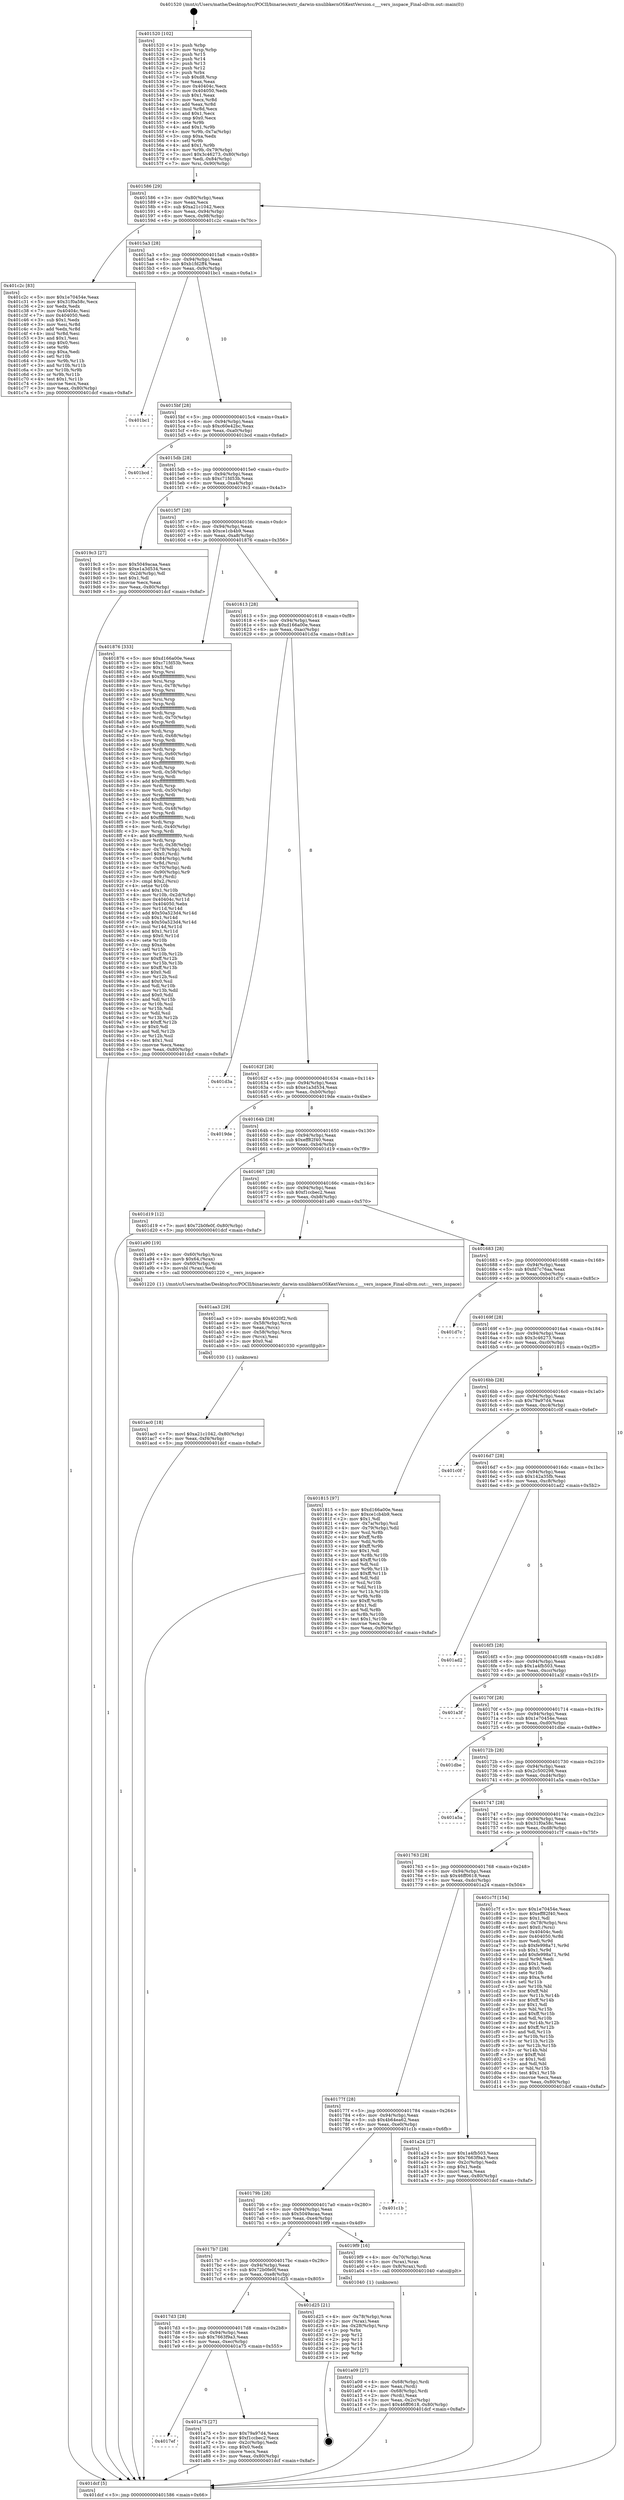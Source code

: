 digraph "0x401520" {
  label = "0x401520 (/mnt/c/Users/mathe/Desktop/tcc/POCII/binaries/extr_darwin-xnulibkernOSKextVersion.c___vers_isspace_Final-ollvm.out::main(0))"
  labelloc = "t"
  node[shape=record]

  Entry [label="",width=0.3,height=0.3,shape=circle,fillcolor=black,style=filled]
  "0x401586" [label="{
     0x401586 [29]\l
     | [instrs]\l
     &nbsp;&nbsp;0x401586 \<+3\>: mov -0x80(%rbp),%eax\l
     &nbsp;&nbsp;0x401589 \<+2\>: mov %eax,%ecx\l
     &nbsp;&nbsp;0x40158b \<+6\>: sub $0xa21c1042,%ecx\l
     &nbsp;&nbsp;0x401591 \<+6\>: mov %eax,-0x94(%rbp)\l
     &nbsp;&nbsp;0x401597 \<+6\>: mov %ecx,-0x98(%rbp)\l
     &nbsp;&nbsp;0x40159d \<+6\>: je 0000000000401c2c \<main+0x70c\>\l
  }"]
  "0x401c2c" [label="{
     0x401c2c [83]\l
     | [instrs]\l
     &nbsp;&nbsp;0x401c2c \<+5\>: mov $0x1e70454e,%eax\l
     &nbsp;&nbsp;0x401c31 \<+5\>: mov $0x31f0a58c,%ecx\l
     &nbsp;&nbsp;0x401c36 \<+2\>: xor %edx,%edx\l
     &nbsp;&nbsp;0x401c38 \<+7\>: mov 0x40404c,%esi\l
     &nbsp;&nbsp;0x401c3f \<+7\>: mov 0x404050,%edi\l
     &nbsp;&nbsp;0x401c46 \<+3\>: sub $0x1,%edx\l
     &nbsp;&nbsp;0x401c49 \<+3\>: mov %esi,%r8d\l
     &nbsp;&nbsp;0x401c4c \<+3\>: add %edx,%r8d\l
     &nbsp;&nbsp;0x401c4f \<+4\>: imul %r8d,%esi\l
     &nbsp;&nbsp;0x401c53 \<+3\>: and $0x1,%esi\l
     &nbsp;&nbsp;0x401c56 \<+3\>: cmp $0x0,%esi\l
     &nbsp;&nbsp;0x401c59 \<+4\>: sete %r9b\l
     &nbsp;&nbsp;0x401c5d \<+3\>: cmp $0xa,%edi\l
     &nbsp;&nbsp;0x401c60 \<+4\>: setl %r10b\l
     &nbsp;&nbsp;0x401c64 \<+3\>: mov %r9b,%r11b\l
     &nbsp;&nbsp;0x401c67 \<+3\>: and %r10b,%r11b\l
     &nbsp;&nbsp;0x401c6a \<+3\>: xor %r10b,%r9b\l
     &nbsp;&nbsp;0x401c6d \<+3\>: or %r9b,%r11b\l
     &nbsp;&nbsp;0x401c70 \<+4\>: test $0x1,%r11b\l
     &nbsp;&nbsp;0x401c74 \<+3\>: cmovne %ecx,%eax\l
     &nbsp;&nbsp;0x401c77 \<+3\>: mov %eax,-0x80(%rbp)\l
     &nbsp;&nbsp;0x401c7a \<+5\>: jmp 0000000000401dcf \<main+0x8af\>\l
  }"]
  "0x4015a3" [label="{
     0x4015a3 [28]\l
     | [instrs]\l
     &nbsp;&nbsp;0x4015a3 \<+5\>: jmp 00000000004015a8 \<main+0x88\>\l
     &nbsp;&nbsp;0x4015a8 \<+6\>: mov -0x94(%rbp),%eax\l
     &nbsp;&nbsp;0x4015ae \<+5\>: sub $0xb1fd2ff4,%eax\l
     &nbsp;&nbsp;0x4015b3 \<+6\>: mov %eax,-0x9c(%rbp)\l
     &nbsp;&nbsp;0x4015b9 \<+6\>: je 0000000000401bc1 \<main+0x6a1\>\l
  }"]
  Exit [label="",width=0.3,height=0.3,shape=circle,fillcolor=black,style=filled,peripheries=2]
  "0x401bc1" [label="{
     0x401bc1\l
  }", style=dashed]
  "0x4015bf" [label="{
     0x4015bf [28]\l
     | [instrs]\l
     &nbsp;&nbsp;0x4015bf \<+5\>: jmp 00000000004015c4 \<main+0xa4\>\l
     &nbsp;&nbsp;0x4015c4 \<+6\>: mov -0x94(%rbp),%eax\l
     &nbsp;&nbsp;0x4015ca \<+5\>: sub $0xc60e42bc,%eax\l
     &nbsp;&nbsp;0x4015cf \<+6\>: mov %eax,-0xa0(%rbp)\l
     &nbsp;&nbsp;0x4015d5 \<+6\>: je 0000000000401bcd \<main+0x6ad\>\l
  }"]
  "0x401ac0" [label="{
     0x401ac0 [18]\l
     | [instrs]\l
     &nbsp;&nbsp;0x401ac0 \<+7\>: movl $0xa21c1042,-0x80(%rbp)\l
     &nbsp;&nbsp;0x401ac7 \<+6\>: mov %eax,-0xf4(%rbp)\l
     &nbsp;&nbsp;0x401acd \<+5\>: jmp 0000000000401dcf \<main+0x8af\>\l
  }"]
  "0x401bcd" [label="{
     0x401bcd\l
  }", style=dashed]
  "0x4015db" [label="{
     0x4015db [28]\l
     | [instrs]\l
     &nbsp;&nbsp;0x4015db \<+5\>: jmp 00000000004015e0 \<main+0xc0\>\l
     &nbsp;&nbsp;0x4015e0 \<+6\>: mov -0x94(%rbp),%eax\l
     &nbsp;&nbsp;0x4015e6 \<+5\>: sub $0xc71fd53b,%eax\l
     &nbsp;&nbsp;0x4015eb \<+6\>: mov %eax,-0xa4(%rbp)\l
     &nbsp;&nbsp;0x4015f1 \<+6\>: je 00000000004019c3 \<main+0x4a3\>\l
  }"]
  "0x401aa3" [label="{
     0x401aa3 [29]\l
     | [instrs]\l
     &nbsp;&nbsp;0x401aa3 \<+10\>: movabs $0x4020f2,%rdi\l
     &nbsp;&nbsp;0x401aad \<+4\>: mov -0x58(%rbp),%rcx\l
     &nbsp;&nbsp;0x401ab1 \<+2\>: mov %eax,(%rcx)\l
     &nbsp;&nbsp;0x401ab3 \<+4\>: mov -0x58(%rbp),%rcx\l
     &nbsp;&nbsp;0x401ab7 \<+2\>: mov (%rcx),%esi\l
     &nbsp;&nbsp;0x401ab9 \<+2\>: mov $0x0,%al\l
     &nbsp;&nbsp;0x401abb \<+5\>: call 0000000000401030 \<printf@plt\>\l
     | [calls]\l
     &nbsp;&nbsp;0x401030 \{1\} (unknown)\l
  }"]
  "0x4019c3" [label="{
     0x4019c3 [27]\l
     | [instrs]\l
     &nbsp;&nbsp;0x4019c3 \<+5\>: mov $0x5049acaa,%eax\l
     &nbsp;&nbsp;0x4019c8 \<+5\>: mov $0xe1a3d534,%ecx\l
     &nbsp;&nbsp;0x4019cd \<+3\>: mov -0x2d(%rbp),%dl\l
     &nbsp;&nbsp;0x4019d0 \<+3\>: test $0x1,%dl\l
     &nbsp;&nbsp;0x4019d3 \<+3\>: cmovne %ecx,%eax\l
     &nbsp;&nbsp;0x4019d6 \<+3\>: mov %eax,-0x80(%rbp)\l
     &nbsp;&nbsp;0x4019d9 \<+5\>: jmp 0000000000401dcf \<main+0x8af\>\l
  }"]
  "0x4015f7" [label="{
     0x4015f7 [28]\l
     | [instrs]\l
     &nbsp;&nbsp;0x4015f7 \<+5\>: jmp 00000000004015fc \<main+0xdc\>\l
     &nbsp;&nbsp;0x4015fc \<+6\>: mov -0x94(%rbp),%eax\l
     &nbsp;&nbsp;0x401602 \<+5\>: sub $0xce1cb4b9,%eax\l
     &nbsp;&nbsp;0x401607 \<+6\>: mov %eax,-0xa8(%rbp)\l
     &nbsp;&nbsp;0x40160d \<+6\>: je 0000000000401876 \<main+0x356\>\l
  }"]
  "0x4017ef" [label="{
     0x4017ef\l
  }", style=dashed]
  "0x401876" [label="{
     0x401876 [333]\l
     | [instrs]\l
     &nbsp;&nbsp;0x401876 \<+5\>: mov $0xd166a00e,%eax\l
     &nbsp;&nbsp;0x40187b \<+5\>: mov $0xc71fd53b,%ecx\l
     &nbsp;&nbsp;0x401880 \<+2\>: mov $0x1,%dl\l
     &nbsp;&nbsp;0x401882 \<+3\>: mov %rsp,%rsi\l
     &nbsp;&nbsp;0x401885 \<+4\>: add $0xfffffffffffffff0,%rsi\l
     &nbsp;&nbsp;0x401889 \<+3\>: mov %rsi,%rsp\l
     &nbsp;&nbsp;0x40188c \<+4\>: mov %rsi,-0x78(%rbp)\l
     &nbsp;&nbsp;0x401890 \<+3\>: mov %rsp,%rsi\l
     &nbsp;&nbsp;0x401893 \<+4\>: add $0xfffffffffffffff0,%rsi\l
     &nbsp;&nbsp;0x401897 \<+3\>: mov %rsi,%rsp\l
     &nbsp;&nbsp;0x40189a \<+3\>: mov %rsp,%rdi\l
     &nbsp;&nbsp;0x40189d \<+4\>: add $0xfffffffffffffff0,%rdi\l
     &nbsp;&nbsp;0x4018a1 \<+3\>: mov %rdi,%rsp\l
     &nbsp;&nbsp;0x4018a4 \<+4\>: mov %rdi,-0x70(%rbp)\l
     &nbsp;&nbsp;0x4018a8 \<+3\>: mov %rsp,%rdi\l
     &nbsp;&nbsp;0x4018ab \<+4\>: add $0xfffffffffffffff0,%rdi\l
     &nbsp;&nbsp;0x4018af \<+3\>: mov %rdi,%rsp\l
     &nbsp;&nbsp;0x4018b2 \<+4\>: mov %rdi,-0x68(%rbp)\l
     &nbsp;&nbsp;0x4018b6 \<+3\>: mov %rsp,%rdi\l
     &nbsp;&nbsp;0x4018b9 \<+4\>: add $0xfffffffffffffff0,%rdi\l
     &nbsp;&nbsp;0x4018bd \<+3\>: mov %rdi,%rsp\l
     &nbsp;&nbsp;0x4018c0 \<+4\>: mov %rdi,-0x60(%rbp)\l
     &nbsp;&nbsp;0x4018c4 \<+3\>: mov %rsp,%rdi\l
     &nbsp;&nbsp;0x4018c7 \<+4\>: add $0xfffffffffffffff0,%rdi\l
     &nbsp;&nbsp;0x4018cb \<+3\>: mov %rdi,%rsp\l
     &nbsp;&nbsp;0x4018ce \<+4\>: mov %rdi,-0x58(%rbp)\l
     &nbsp;&nbsp;0x4018d2 \<+3\>: mov %rsp,%rdi\l
     &nbsp;&nbsp;0x4018d5 \<+4\>: add $0xfffffffffffffff0,%rdi\l
     &nbsp;&nbsp;0x4018d9 \<+3\>: mov %rdi,%rsp\l
     &nbsp;&nbsp;0x4018dc \<+4\>: mov %rdi,-0x50(%rbp)\l
     &nbsp;&nbsp;0x4018e0 \<+3\>: mov %rsp,%rdi\l
     &nbsp;&nbsp;0x4018e3 \<+4\>: add $0xfffffffffffffff0,%rdi\l
     &nbsp;&nbsp;0x4018e7 \<+3\>: mov %rdi,%rsp\l
     &nbsp;&nbsp;0x4018ea \<+4\>: mov %rdi,-0x48(%rbp)\l
     &nbsp;&nbsp;0x4018ee \<+3\>: mov %rsp,%rdi\l
     &nbsp;&nbsp;0x4018f1 \<+4\>: add $0xfffffffffffffff0,%rdi\l
     &nbsp;&nbsp;0x4018f5 \<+3\>: mov %rdi,%rsp\l
     &nbsp;&nbsp;0x4018f8 \<+4\>: mov %rdi,-0x40(%rbp)\l
     &nbsp;&nbsp;0x4018fc \<+3\>: mov %rsp,%rdi\l
     &nbsp;&nbsp;0x4018ff \<+4\>: add $0xfffffffffffffff0,%rdi\l
     &nbsp;&nbsp;0x401903 \<+3\>: mov %rdi,%rsp\l
     &nbsp;&nbsp;0x401906 \<+4\>: mov %rdi,-0x38(%rbp)\l
     &nbsp;&nbsp;0x40190a \<+4\>: mov -0x78(%rbp),%rdi\l
     &nbsp;&nbsp;0x40190e \<+6\>: movl $0x0,(%rdi)\l
     &nbsp;&nbsp;0x401914 \<+7\>: mov -0x84(%rbp),%r8d\l
     &nbsp;&nbsp;0x40191b \<+3\>: mov %r8d,(%rsi)\l
     &nbsp;&nbsp;0x40191e \<+4\>: mov -0x70(%rbp),%rdi\l
     &nbsp;&nbsp;0x401922 \<+7\>: mov -0x90(%rbp),%r9\l
     &nbsp;&nbsp;0x401929 \<+3\>: mov %r9,(%rdi)\l
     &nbsp;&nbsp;0x40192c \<+3\>: cmpl $0x2,(%rsi)\l
     &nbsp;&nbsp;0x40192f \<+4\>: setne %r10b\l
     &nbsp;&nbsp;0x401933 \<+4\>: and $0x1,%r10b\l
     &nbsp;&nbsp;0x401937 \<+4\>: mov %r10b,-0x2d(%rbp)\l
     &nbsp;&nbsp;0x40193b \<+8\>: mov 0x40404c,%r11d\l
     &nbsp;&nbsp;0x401943 \<+7\>: mov 0x404050,%ebx\l
     &nbsp;&nbsp;0x40194a \<+3\>: mov %r11d,%r14d\l
     &nbsp;&nbsp;0x40194d \<+7\>: add $0x50a523d4,%r14d\l
     &nbsp;&nbsp;0x401954 \<+4\>: sub $0x1,%r14d\l
     &nbsp;&nbsp;0x401958 \<+7\>: sub $0x50a523d4,%r14d\l
     &nbsp;&nbsp;0x40195f \<+4\>: imul %r14d,%r11d\l
     &nbsp;&nbsp;0x401963 \<+4\>: and $0x1,%r11d\l
     &nbsp;&nbsp;0x401967 \<+4\>: cmp $0x0,%r11d\l
     &nbsp;&nbsp;0x40196b \<+4\>: sete %r10b\l
     &nbsp;&nbsp;0x40196f \<+3\>: cmp $0xa,%ebx\l
     &nbsp;&nbsp;0x401972 \<+4\>: setl %r15b\l
     &nbsp;&nbsp;0x401976 \<+3\>: mov %r10b,%r12b\l
     &nbsp;&nbsp;0x401979 \<+4\>: xor $0xff,%r12b\l
     &nbsp;&nbsp;0x40197d \<+3\>: mov %r15b,%r13b\l
     &nbsp;&nbsp;0x401980 \<+4\>: xor $0xff,%r13b\l
     &nbsp;&nbsp;0x401984 \<+3\>: xor $0x0,%dl\l
     &nbsp;&nbsp;0x401987 \<+3\>: mov %r12b,%sil\l
     &nbsp;&nbsp;0x40198a \<+4\>: and $0x0,%sil\l
     &nbsp;&nbsp;0x40198e \<+3\>: and %dl,%r10b\l
     &nbsp;&nbsp;0x401991 \<+3\>: mov %r13b,%dil\l
     &nbsp;&nbsp;0x401994 \<+4\>: and $0x0,%dil\l
     &nbsp;&nbsp;0x401998 \<+3\>: and %dl,%r15b\l
     &nbsp;&nbsp;0x40199b \<+3\>: or %r10b,%sil\l
     &nbsp;&nbsp;0x40199e \<+3\>: or %r15b,%dil\l
     &nbsp;&nbsp;0x4019a1 \<+3\>: xor %dil,%sil\l
     &nbsp;&nbsp;0x4019a4 \<+3\>: or %r13b,%r12b\l
     &nbsp;&nbsp;0x4019a7 \<+4\>: xor $0xff,%r12b\l
     &nbsp;&nbsp;0x4019ab \<+3\>: or $0x0,%dl\l
     &nbsp;&nbsp;0x4019ae \<+3\>: and %dl,%r12b\l
     &nbsp;&nbsp;0x4019b1 \<+3\>: or %r12b,%sil\l
     &nbsp;&nbsp;0x4019b4 \<+4\>: test $0x1,%sil\l
     &nbsp;&nbsp;0x4019b8 \<+3\>: cmovne %ecx,%eax\l
     &nbsp;&nbsp;0x4019bb \<+3\>: mov %eax,-0x80(%rbp)\l
     &nbsp;&nbsp;0x4019be \<+5\>: jmp 0000000000401dcf \<main+0x8af\>\l
  }"]
  "0x401613" [label="{
     0x401613 [28]\l
     | [instrs]\l
     &nbsp;&nbsp;0x401613 \<+5\>: jmp 0000000000401618 \<main+0xf8\>\l
     &nbsp;&nbsp;0x401618 \<+6\>: mov -0x94(%rbp),%eax\l
     &nbsp;&nbsp;0x40161e \<+5\>: sub $0xd166a00e,%eax\l
     &nbsp;&nbsp;0x401623 \<+6\>: mov %eax,-0xac(%rbp)\l
     &nbsp;&nbsp;0x401629 \<+6\>: je 0000000000401d3a \<main+0x81a\>\l
  }"]
  "0x401a75" [label="{
     0x401a75 [27]\l
     | [instrs]\l
     &nbsp;&nbsp;0x401a75 \<+5\>: mov $0x79a97d4,%eax\l
     &nbsp;&nbsp;0x401a7a \<+5\>: mov $0xf1ccbec2,%ecx\l
     &nbsp;&nbsp;0x401a7f \<+3\>: mov -0x2c(%rbp),%edx\l
     &nbsp;&nbsp;0x401a82 \<+3\>: cmp $0x0,%edx\l
     &nbsp;&nbsp;0x401a85 \<+3\>: cmove %ecx,%eax\l
     &nbsp;&nbsp;0x401a88 \<+3\>: mov %eax,-0x80(%rbp)\l
     &nbsp;&nbsp;0x401a8b \<+5\>: jmp 0000000000401dcf \<main+0x8af\>\l
  }"]
  "0x401d3a" [label="{
     0x401d3a\l
  }", style=dashed]
  "0x40162f" [label="{
     0x40162f [28]\l
     | [instrs]\l
     &nbsp;&nbsp;0x40162f \<+5\>: jmp 0000000000401634 \<main+0x114\>\l
     &nbsp;&nbsp;0x401634 \<+6\>: mov -0x94(%rbp),%eax\l
     &nbsp;&nbsp;0x40163a \<+5\>: sub $0xe1a3d534,%eax\l
     &nbsp;&nbsp;0x40163f \<+6\>: mov %eax,-0xb0(%rbp)\l
     &nbsp;&nbsp;0x401645 \<+6\>: je 00000000004019de \<main+0x4be\>\l
  }"]
  "0x4017d3" [label="{
     0x4017d3 [28]\l
     | [instrs]\l
     &nbsp;&nbsp;0x4017d3 \<+5\>: jmp 00000000004017d8 \<main+0x2b8\>\l
     &nbsp;&nbsp;0x4017d8 \<+6\>: mov -0x94(%rbp),%eax\l
     &nbsp;&nbsp;0x4017de \<+5\>: sub $0x7663f9a3,%eax\l
     &nbsp;&nbsp;0x4017e3 \<+6\>: mov %eax,-0xec(%rbp)\l
     &nbsp;&nbsp;0x4017e9 \<+6\>: je 0000000000401a75 \<main+0x555\>\l
  }"]
  "0x4019de" [label="{
     0x4019de\l
  }", style=dashed]
  "0x40164b" [label="{
     0x40164b [28]\l
     | [instrs]\l
     &nbsp;&nbsp;0x40164b \<+5\>: jmp 0000000000401650 \<main+0x130\>\l
     &nbsp;&nbsp;0x401650 \<+6\>: mov -0x94(%rbp),%eax\l
     &nbsp;&nbsp;0x401656 \<+5\>: sub $0xeff82f40,%eax\l
     &nbsp;&nbsp;0x40165b \<+6\>: mov %eax,-0xb4(%rbp)\l
     &nbsp;&nbsp;0x401661 \<+6\>: je 0000000000401d19 \<main+0x7f9\>\l
  }"]
  "0x401d25" [label="{
     0x401d25 [21]\l
     | [instrs]\l
     &nbsp;&nbsp;0x401d25 \<+4\>: mov -0x78(%rbp),%rax\l
     &nbsp;&nbsp;0x401d29 \<+2\>: mov (%rax),%eax\l
     &nbsp;&nbsp;0x401d2b \<+4\>: lea -0x28(%rbp),%rsp\l
     &nbsp;&nbsp;0x401d2f \<+1\>: pop %rbx\l
     &nbsp;&nbsp;0x401d30 \<+2\>: pop %r12\l
     &nbsp;&nbsp;0x401d32 \<+2\>: pop %r13\l
     &nbsp;&nbsp;0x401d34 \<+2\>: pop %r14\l
     &nbsp;&nbsp;0x401d36 \<+2\>: pop %r15\l
     &nbsp;&nbsp;0x401d38 \<+1\>: pop %rbp\l
     &nbsp;&nbsp;0x401d39 \<+1\>: ret\l
  }"]
  "0x401d19" [label="{
     0x401d19 [12]\l
     | [instrs]\l
     &nbsp;&nbsp;0x401d19 \<+7\>: movl $0x72b0fe0f,-0x80(%rbp)\l
     &nbsp;&nbsp;0x401d20 \<+5\>: jmp 0000000000401dcf \<main+0x8af\>\l
  }"]
  "0x401667" [label="{
     0x401667 [28]\l
     | [instrs]\l
     &nbsp;&nbsp;0x401667 \<+5\>: jmp 000000000040166c \<main+0x14c\>\l
     &nbsp;&nbsp;0x40166c \<+6\>: mov -0x94(%rbp),%eax\l
     &nbsp;&nbsp;0x401672 \<+5\>: sub $0xf1ccbec2,%eax\l
     &nbsp;&nbsp;0x401677 \<+6\>: mov %eax,-0xb8(%rbp)\l
     &nbsp;&nbsp;0x40167d \<+6\>: je 0000000000401a90 \<main+0x570\>\l
  }"]
  "0x401a09" [label="{
     0x401a09 [27]\l
     | [instrs]\l
     &nbsp;&nbsp;0x401a09 \<+4\>: mov -0x68(%rbp),%rdi\l
     &nbsp;&nbsp;0x401a0d \<+2\>: mov %eax,(%rdi)\l
     &nbsp;&nbsp;0x401a0f \<+4\>: mov -0x68(%rbp),%rdi\l
     &nbsp;&nbsp;0x401a13 \<+2\>: mov (%rdi),%eax\l
     &nbsp;&nbsp;0x401a15 \<+3\>: mov %eax,-0x2c(%rbp)\l
     &nbsp;&nbsp;0x401a18 \<+7\>: movl $0x46ff0618,-0x80(%rbp)\l
     &nbsp;&nbsp;0x401a1f \<+5\>: jmp 0000000000401dcf \<main+0x8af\>\l
  }"]
  "0x401a90" [label="{
     0x401a90 [19]\l
     | [instrs]\l
     &nbsp;&nbsp;0x401a90 \<+4\>: mov -0x60(%rbp),%rax\l
     &nbsp;&nbsp;0x401a94 \<+3\>: movb $0x64,(%rax)\l
     &nbsp;&nbsp;0x401a97 \<+4\>: mov -0x60(%rbp),%rax\l
     &nbsp;&nbsp;0x401a9b \<+3\>: movsbl (%rax),%edi\l
     &nbsp;&nbsp;0x401a9e \<+5\>: call 0000000000401220 \<__vers_isspace\>\l
     | [calls]\l
     &nbsp;&nbsp;0x401220 \{1\} (/mnt/c/Users/mathe/Desktop/tcc/POCII/binaries/extr_darwin-xnulibkernOSKextVersion.c___vers_isspace_Final-ollvm.out::__vers_isspace)\l
  }"]
  "0x401683" [label="{
     0x401683 [28]\l
     | [instrs]\l
     &nbsp;&nbsp;0x401683 \<+5\>: jmp 0000000000401688 \<main+0x168\>\l
     &nbsp;&nbsp;0x401688 \<+6\>: mov -0x94(%rbp),%eax\l
     &nbsp;&nbsp;0x40168e \<+5\>: sub $0xfd7c76aa,%eax\l
     &nbsp;&nbsp;0x401693 \<+6\>: mov %eax,-0xbc(%rbp)\l
     &nbsp;&nbsp;0x401699 \<+6\>: je 0000000000401d7c \<main+0x85c\>\l
  }"]
  "0x4017b7" [label="{
     0x4017b7 [28]\l
     | [instrs]\l
     &nbsp;&nbsp;0x4017b7 \<+5\>: jmp 00000000004017bc \<main+0x29c\>\l
     &nbsp;&nbsp;0x4017bc \<+6\>: mov -0x94(%rbp),%eax\l
     &nbsp;&nbsp;0x4017c2 \<+5\>: sub $0x72b0fe0f,%eax\l
     &nbsp;&nbsp;0x4017c7 \<+6\>: mov %eax,-0xe8(%rbp)\l
     &nbsp;&nbsp;0x4017cd \<+6\>: je 0000000000401d25 \<main+0x805\>\l
  }"]
  "0x401d7c" [label="{
     0x401d7c\l
  }", style=dashed]
  "0x40169f" [label="{
     0x40169f [28]\l
     | [instrs]\l
     &nbsp;&nbsp;0x40169f \<+5\>: jmp 00000000004016a4 \<main+0x184\>\l
     &nbsp;&nbsp;0x4016a4 \<+6\>: mov -0x94(%rbp),%eax\l
     &nbsp;&nbsp;0x4016aa \<+5\>: sub $0x3c46273,%eax\l
     &nbsp;&nbsp;0x4016af \<+6\>: mov %eax,-0xc0(%rbp)\l
     &nbsp;&nbsp;0x4016b5 \<+6\>: je 0000000000401815 \<main+0x2f5\>\l
  }"]
  "0x4019f9" [label="{
     0x4019f9 [16]\l
     | [instrs]\l
     &nbsp;&nbsp;0x4019f9 \<+4\>: mov -0x70(%rbp),%rax\l
     &nbsp;&nbsp;0x4019fd \<+3\>: mov (%rax),%rax\l
     &nbsp;&nbsp;0x401a00 \<+4\>: mov 0x8(%rax),%rdi\l
     &nbsp;&nbsp;0x401a04 \<+5\>: call 0000000000401040 \<atoi@plt\>\l
     | [calls]\l
     &nbsp;&nbsp;0x401040 \{1\} (unknown)\l
  }"]
  "0x401815" [label="{
     0x401815 [97]\l
     | [instrs]\l
     &nbsp;&nbsp;0x401815 \<+5\>: mov $0xd166a00e,%eax\l
     &nbsp;&nbsp;0x40181a \<+5\>: mov $0xce1cb4b9,%ecx\l
     &nbsp;&nbsp;0x40181f \<+2\>: mov $0x1,%dl\l
     &nbsp;&nbsp;0x401821 \<+4\>: mov -0x7a(%rbp),%sil\l
     &nbsp;&nbsp;0x401825 \<+4\>: mov -0x79(%rbp),%dil\l
     &nbsp;&nbsp;0x401829 \<+3\>: mov %sil,%r8b\l
     &nbsp;&nbsp;0x40182c \<+4\>: xor $0xff,%r8b\l
     &nbsp;&nbsp;0x401830 \<+3\>: mov %dil,%r9b\l
     &nbsp;&nbsp;0x401833 \<+4\>: xor $0xff,%r9b\l
     &nbsp;&nbsp;0x401837 \<+3\>: xor $0x1,%dl\l
     &nbsp;&nbsp;0x40183a \<+3\>: mov %r8b,%r10b\l
     &nbsp;&nbsp;0x40183d \<+4\>: and $0xff,%r10b\l
     &nbsp;&nbsp;0x401841 \<+3\>: and %dl,%sil\l
     &nbsp;&nbsp;0x401844 \<+3\>: mov %r9b,%r11b\l
     &nbsp;&nbsp;0x401847 \<+4\>: and $0xff,%r11b\l
     &nbsp;&nbsp;0x40184b \<+3\>: and %dl,%dil\l
     &nbsp;&nbsp;0x40184e \<+3\>: or %sil,%r10b\l
     &nbsp;&nbsp;0x401851 \<+3\>: or %dil,%r11b\l
     &nbsp;&nbsp;0x401854 \<+3\>: xor %r11b,%r10b\l
     &nbsp;&nbsp;0x401857 \<+3\>: or %r9b,%r8b\l
     &nbsp;&nbsp;0x40185a \<+4\>: xor $0xff,%r8b\l
     &nbsp;&nbsp;0x40185e \<+3\>: or $0x1,%dl\l
     &nbsp;&nbsp;0x401861 \<+3\>: and %dl,%r8b\l
     &nbsp;&nbsp;0x401864 \<+3\>: or %r8b,%r10b\l
     &nbsp;&nbsp;0x401867 \<+4\>: test $0x1,%r10b\l
     &nbsp;&nbsp;0x40186b \<+3\>: cmovne %ecx,%eax\l
     &nbsp;&nbsp;0x40186e \<+3\>: mov %eax,-0x80(%rbp)\l
     &nbsp;&nbsp;0x401871 \<+5\>: jmp 0000000000401dcf \<main+0x8af\>\l
  }"]
  "0x4016bb" [label="{
     0x4016bb [28]\l
     | [instrs]\l
     &nbsp;&nbsp;0x4016bb \<+5\>: jmp 00000000004016c0 \<main+0x1a0\>\l
     &nbsp;&nbsp;0x4016c0 \<+6\>: mov -0x94(%rbp),%eax\l
     &nbsp;&nbsp;0x4016c6 \<+5\>: sub $0x79a97d4,%eax\l
     &nbsp;&nbsp;0x4016cb \<+6\>: mov %eax,-0xc4(%rbp)\l
     &nbsp;&nbsp;0x4016d1 \<+6\>: je 0000000000401c0f \<main+0x6ef\>\l
  }"]
  "0x401dcf" [label="{
     0x401dcf [5]\l
     | [instrs]\l
     &nbsp;&nbsp;0x401dcf \<+5\>: jmp 0000000000401586 \<main+0x66\>\l
  }"]
  "0x401520" [label="{
     0x401520 [102]\l
     | [instrs]\l
     &nbsp;&nbsp;0x401520 \<+1\>: push %rbp\l
     &nbsp;&nbsp;0x401521 \<+3\>: mov %rsp,%rbp\l
     &nbsp;&nbsp;0x401524 \<+2\>: push %r15\l
     &nbsp;&nbsp;0x401526 \<+2\>: push %r14\l
     &nbsp;&nbsp;0x401528 \<+2\>: push %r13\l
     &nbsp;&nbsp;0x40152a \<+2\>: push %r12\l
     &nbsp;&nbsp;0x40152c \<+1\>: push %rbx\l
     &nbsp;&nbsp;0x40152d \<+7\>: sub $0xd8,%rsp\l
     &nbsp;&nbsp;0x401534 \<+2\>: xor %eax,%eax\l
     &nbsp;&nbsp;0x401536 \<+7\>: mov 0x40404c,%ecx\l
     &nbsp;&nbsp;0x40153d \<+7\>: mov 0x404050,%edx\l
     &nbsp;&nbsp;0x401544 \<+3\>: sub $0x1,%eax\l
     &nbsp;&nbsp;0x401547 \<+3\>: mov %ecx,%r8d\l
     &nbsp;&nbsp;0x40154a \<+3\>: add %eax,%r8d\l
     &nbsp;&nbsp;0x40154d \<+4\>: imul %r8d,%ecx\l
     &nbsp;&nbsp;0x401551 \<+3\>: and $0x1,%ecx\l
     &nbsp;&nbsp;0x401554 \<+3\>: cmp $0x0,%ecx\l
     &nbsp;&nbsp;0x401557 \<+4\>: sete %r9b\l
     &nbsp;&nbsp;0x40155b \<+4\>: and $0x1,%r9b\l
     &nbsp;&nbsp;0x40155f \<+4\>: mov %r9b,-0x7a(%rbp)\l
     &nbsp;&nbsp;0x401563 \<+3\>: cmp $0xa,%edx\l
     &nbsp;&nbsp;0x401566 \<+4\>: setl %r9b\l
     &nbsp;&nbsp;0x40156a \<+4\>: and $0x1,%r9b\l
     &nbsp;&nbsp;0x40156e \<+4\>: mov %r9b,-0x79(%rbp)\l
     &nbsp;&nbsp;0x401572 \<+7\>: movl $0x3c46273,-0x80(%rbp)\l
     &nbsp;&nbsp;0x401579 \<+6\>: mov %edi,-0x84(%rbp)\l
     &nbsp;&nbsp;0x40157f \<+7\>: mov %rsi,-0x90(%rbp)\l
  }"]
  "0x40179b" [label="{
     0x40179b [28]\l
     | [instrs]\l
     &nbsp;&nbsp;0x40179b \<+5\>: jmp 00000000004017a0 \<main+0x280\>\l
     &nbsp;&nbsp;0x4017a0 \<+6\>: mov -0x94(%rbp),%eax\l
     &nbsp;&nbsp;0x4017a6 \<+5\>: sub $0x5049acaa,%eax\l
     &nbsp;&nbsp;0x4017ab \<+6\>: mov %eax,-0xe4(%rbp)\l
     &nbsp;&nbsp;0x4017b1 \<+6\>: je 00000000004019f9 \<main+0x4d9\>\l
  }"]
  "0x401c1b" [label="{
     0x401c1b\l
  }", style=dashed]
  "0x401c0f" [label="{
     0x401c0f\l
  }", style=dashed]
  "0x4016d7" [label="{
     0x4016d7 [28]\l
     | [instrs]\l
     &nbsp;&nbsp;0x4016d7 \<+5\>: jmp 00000000004016dc \<main+0x1bc\>\l
     &nbsp;&nbsp;0x4016dc \<+6\>: mov -0x94(%rbp),%eax\l
     &nbsp;&nbsp;0x4016e2 \<+5\>: sub $0x142a35fb,%eax\l
     &nbsp;&nbsp;0x4016e7 \<+6\>: mov %eax,-0xc8(%rbp)\l
     &nbsp;&nbsp;0x4016ed \<+6\>: je 0000000000401ad2 \<main+0x5b2\>\l
  }"]
  "0x40177f" [label="{
     0x40177f [28]\l
     | [instrs]\l
     &nbsp;&nbsp;0x40177f \<+5\>: jmp 0000000000401784 \<main+0x264\>\l
     &nbsp;&nbsp;0x401784 \<+6\>: mov -0x94(%rbp),%eax\l
     &nbsp;&nbsp;0x40178a \<+5\>: sub $0x4b64ea62,%eax\l
     &nbsp;&nbsp;0x40178f \<+6\>: mov %eax,-0xe0(%rbp)\l
     &nbsp;&nbsp;0x401795 \<+6\>: je 0000000000401c1b \<main+0x6fb\>\l
  }"]
  "0x401ad2" [label="{
     0x401ad2\l
  }", style=dashed]
  "0x4016f3" [label="{
     0x4016f3 [28]\l
     | [instrs]\l
     &nbsp;&nbsp;0x4016f3 \<+5\>: jmp 00000000004016f8 \<main+0x1d8\>\l
     &nbsp;&nbsp;0x4016f8 \<+6\>: mov -0x94(%rbp),%eax\l
     &nbsp;&nbsp;0x4016fe \<+5\>: sub $0x1a4fb503,%eax\l
     &nbsp;&nbsp;0x401703 \<+6\>: mov %eax,-0xcc(%rbp)\l
     &nbsp;&nbsp;0x401709 \<+6\>: je 0000000000401a3f \<main+0x51f\>\l
  }"]
  "0x401a24" [label="{
     0x401a24 [27]\l
     | [instrs]\l
     &nbsp;&nbsp;0x401a24 \<+5\>: mov $0x1a4fb503,%eax\l
     &nbsp;&nbsp;0x401a29 \<+5\>: mov $0x7663f9a3,%ecx\l
     &nbsp;&nbsp;0x401a2e \<+3\>: mov -0x2c(%rbp),%edx\l
     &nbsp;&nbsp;0x401a31 \<+3\>: cmp $0x1,%edx\l
     &nbsp;&nbsp;0x401a34 \<+3\>: cmovl %ecx,%eax\l
     &nbsp;&nbsp;0x401a37 \<+3\>: mov %eax,-0x80(%rbp)\l
     &nbsp;&nbsp;0x401a3a \<+5\>: jmp 0000000000401dcf \<main+0x8af\>\l
  }"]
  "0x401a3f" [label="{
     0x401a3f\l
  }", style=dashed]
  "0x40170f" [label="{
     0x40170f [28]\l
     | [instrs]\l
     &nbsp;&nbsp;0x40170f \<+5\>: jmp 0000000000401714 \<main+0x1f4\>\l
     &nbsp;&nbsp;0x401714 \<+6\>: mov -0x94(%rbp),%eax\l
     &nbsp;&nbsp;0x40171a \<+5\>: sub $0x1e70454e,%eax\l
     &nbsp;&nbsp;0x40171f \<+6\>: mov %eax,-0xd0(%rbp)\l
     &nbsp;&nbsp;0x401725 \<+6\>: je 0000000000401dbe \<main+0x89e\>\l
  }"]
  "0x401763" [label="{
     0x401763 [28]\l
     | [instrs]\l
     &nbsp;&nbsp;0x401763 \<+5\>: jmp 0000000000401768 \<main+0x248\>\l
     &nbsp;&nbsp;0x401768 \<+6\>: mov -0x94(%rbp),%eax\l
     &nbsp;&nbsp;0x40176e \<+5\>: sub $0x46ff0618,%eax\l
     &nbsp;&nbsp;0x401773 \<+6\>: mov %eax,-0xdc(%rbp)\l
     &nbsp;&nbsp;0x401779 \<+6\>: je 0000000000401a24 \<main+0x504\>\l
  }"]
  "0x401dbe" [label="{
     0x401dbe\l
  }", style=dashed]
  "0x40172b" [label="{
     0x40172b [28]\l
     | [instrs]\l
     &nbsp;&nbsp;0x40172b \<+5\>: jmp 0000000000401730 \<main+0x210\>\l
     &nbsp;&nbsp;0x401730 \<+6\>: mov -0x94(%rbp),%eax\l
     &nbsp;&nbsp;0x401736 \<+5\>: sub $0x2c500298,%eax\l
     &nbsp;&nbsp;0x40173b \<+6\>: mov %eax,-0xd4(%rbp)\l
     &nbsp;&nbsp;0x401741 \<+6\>: je 0000000000401a5a \<main+0x53a\>\l
  }"]
  "0x401c7f" [label="{
     0x401c7f [154]\l
     | [instrs]\l
     &nbsp;&nbsp;0x401c7f \<+5\>: mov $0x1e70454e,%eax\l
     &nbsp;&nbsp;0x401c84 \<+5\>: mov $0xeff82f40,%ecx\l
     &nbsp;&nbsp;0x401c89 \<+2\>: mov $0x1,%dl\l
     &nbsp;&nbsp;0x401c8b \<+4\>: mov -0x78(%rbp),%rsi\l
     &nbsp;&nbsp;0x401c8f \<+6\>: movl $0x0,(%rsi)\l
     &nbsp;&nbsp;0x401c95 \<+7\>: mov 0x40404c,%edi\l
     &nbsp;&nbsp;0x401c9c \<+8\>: mov 0x404050,%r8d\l
     &nbsp;&nbsp;0x401ca4 \<+3\>: mov %edi,%r9d\l
     &nbsp;&nbsp;0x401ca7 \<+7\>: sub $0xfe998a71,%r9d\l
     &nbsp;&nbsp;0x401cae \<+4\>: sub $0x1,%r9d\l
     &nbsp;&nbsp;0x401cb2 \<+7\>: add $0xfe998a71,%r9d\l
     &nbsp;&nbsp;0x401cb9 \<+4\>: imul %r9d,%edi\l
     &nbsp;&nbsp;0x401cbd \<+3\>: and $0x1,%edi\l
     &nbsp;&nbsp;0x401cc0 \<+3\>: cmp $0x0,%edi\l
     &nbsp;&nbsp;0x401cc3 \<+4\>: sete %r10b\l
     &nbsp;&nbsp;0x401cc7 \<+4\>: cmp $0xa,%r8d\l
     &nbsp;&nbsp;0x401ccb \<+4\>: setl %r11b\l
     &nbsp;&nbsp;0x401ccf \<+3\>: mov %r10b,%bl\l
     &nbsp;&nbsp;0x401cd2 \<+3\>: xor $0xff,%bl\l
     &nbsp;&nbsp;0x401cd5 \<+3\>: mov %r11b,%r14b\l
     &nbsp;&nbsp;0x401cd8 \<+4\>: xor $0xff,%r14b\l
     &nbsp;&nbsp;0x401cdc \<+3\>: xor $0x1,%dl\l
     &nbsp;&nbsp;0x401cdf \<+3\>: mov %bl,%r15b\l
     &nbsp;&nbsp;0x401ce2 \<+4\>: and $0xff,%r15b\l
     &nbsp;&nbsp;0x401ce6 \<+3\>: and %dl,%r10b\l
     &nbsp;&nbsp;0x401ce9 \<+3\>: mov %r14b,%r12b\l
     &nbsp;&nbsp;0x401cec \<+4\>: and $0xff,%r12b\l
     &nbsp;&nbsp;0x401cf0 \<+3\>: and %dl,%r11b\l
     &nbsp;&nbsp;0x401cf3 \<+3\>: or %r10b,%r15b\l
     &nbsp;&nbsp;0x401cf6 \<+3\>: or %r11b,%r12b\l
     &nbsp;&nbsp;0x401cf9 \<+3\>: xor %r12b,%r15b\l
     &nbsp;&nbsp;0x401cfc \<+3\>: or %r14b,%bl\l
     &nbsp;&nbsp;0x401cff \<+3\>: xor $0xff,%bl\l
     &nbsp;&nbsp;0x401d02 \<+3\>: or $0x1,%dl\l
     &nbsp;&nbsp;0x401d05 \<+2\>: and %dl,%bl\l
     &nbsp;&nbsp;0x401d07 \<+3\>: or %bl,%r15b\l
     &nbsp;&nbsp;0x401d0a \<+4\>: test $0x1,%r15b\l
     &nbsp;&nbsp;0x401d0e \<+3\>: cmovne %ecx,%eax\l
     &nbsp;&nbsp;0x401d11 \<+3\>: mov %eax,-0x80(%rbp)\l
     &nbsp;&nbsp;0x401d14 \<+5\>: jmp 0000000000401dcf \<main+0x8af\>\l
  }"]
  "0x401a5a" [label="{
     0x401a5a\l
  }", style=dashed]
  "0x401747" [label="{
     0x401747 [28]\l
     | [instrs]\l
     &nbsp;&nbsp;0x401747 \<+5\>: jmp 000000000040174c \<main+0x22c\>\l
     &nbsp;&nbsp;0x40174c \<+6\>: mov -0x94(%rbp),%eax\l
     &nbsp;&nbsp;0x401752 \<+5\>: sub $0x31f0a58c,%eax\l
     &nbsp;&nbsp;0x401757 \<+6\>: mov %eax,-0xd8(%rbp)\l
     &nbsp;&nbsp;0x40175d \<+6\>: je 0000000000401c7f \<main+0x75f\>\l
  }"]
  Entry -> "0x401520" [label=" 1"]
  "0x401586" -> "0x401c2c" [label=" 1"]
  "0x401586" -> "0x4015a3" [label=" 10"]
  "0x401d25" -> Exit [label=" 1"]
  "0x4015a3" -> "0x401bc1" [label=" 0"]
  "0x4015a3" -> "0x4015bf" [label=" 10"]
  "0x401d19" -> "0x401dcf" [label=" 1"]
  "0x4015bf" -> "0x401bcd" [label=" 0"]
  "0x4015bf" -> "0x4015db" [label=" 10"]
  "0x401c7f" -> "0x401dcf" [label=" 1"]
  "0x4015db" -> "0x4019c3" [label=" 1"]
  "0x4015db" -> "0x4015f7" [label=" 9"]
  "0x401c2c" -> "0x401dcf" [label=" 1"]
  "0x4015f7" -> "0x401876" [label=" 1"]
  "0x4015f7" -> "0x401613" [label=" 8"]
  "0x401ac0" -> "0x401dcf" [label=" 1"]
  "0x401613" -> "0x401d3a" [label=" 0"]
  "0x401613" -> "0x40162f" [label=" 8"]
  "0x401aa3" -> "0x401ac0" [label=" 1"]
  "0x40162f" -> "0x4019de" [label=" 0"]
  "0x40162f" -> "0x40164b" [label=" 8"]
  "0x401a75" -> "0x401dcf" [label=" 1"]
  "0x40164b" -> "0x401d19" [label=" 1"]
  "0x40164b" -> "0x401667" [label=" 7"]
  "0x4017d3" -> "0x4017ef" [label=" 0"]
  "0x401667" -> "0x401a90" [label=" 1"]
  "0x401667" -> "0x401683" [label=" 6"]
  "0x401a90" -> "0x401aa3" [label=" 1"]
  "0x401683" -> "0x401d7c" [label=" 0"]
  "0x401683" -> "0x40169f" [label=" 6"]
  "0x4017b7" -> "0x4017d3" [label=" 1"]
  "0x40169f" -> "0x401815" [label=" 1"]
  "0x40169f" -> "0x4016bb" [label=" 5"]
  "0x401815" -> "0x401dcf" [label=" 1"]
  "0x401520" -> "0x401586" [label=" 1"]
  "0x401dcf" -> "0x401586" [label=" 10"]
  "0x4017b7" -> "0x401d25" [label=" 1"]
  "0x401876" -> "0x401dcf" [label=" 1"]
  "0x4019c3" -> "0x401dcf" [label=" 1"]
  "0x401a24" -> "0x401dcf" [label=" 1"]
  "0x4016bb" -> "0x401c0f" [label=" 0"]
  "0x4016bb" -> "0x4016d7" [label=" 5"]
  "0x401a09" -> "0x401dcf" [label=" 1"]
  "0x4016d7" -> "0x401ad2" [label=" 0"]
  "0x4016d7" -> "0x4016f3" [label=" 5"]
  "0x40179b" -> "0x4017b7" [label=" 2"]
  "0x4016f3" -> "0x401a3f" [label=" 0"]
  "0x4016f3" -> "0x40170f" [label=" 5"]
  "0x40179b" -> "0x4019f9" [label=" 1"]
  "0x40170f" -> "0x401dbe" [label=" 0"]
  "0x40170f" -> "0x40172b" [label=" 5"]
  "0x40177f" -> "0x40179b" [label=" 3"]
  "0x40172b" -> "0x401a5a" [label=" 0"]
  "0x40172b" -> "0x401747" [label=" 5"]
  "0x40177f" -> "0x401c1b" [label=" 0"]
  "0x401747" -> "0x401c7f" [label=" 1"]
  "0x401747" -> "0x401763" [label=" 4"]
  "0x4017d3" -> "0x401a75" [label=" 1"]
  "0x401763" -> "0x401a24" [label=" 1"]
  "0x401763" -> "0x40177f" [label=" 3"]
  "0x4019f9" -> "0x401a09" [label=" 1"]
}
